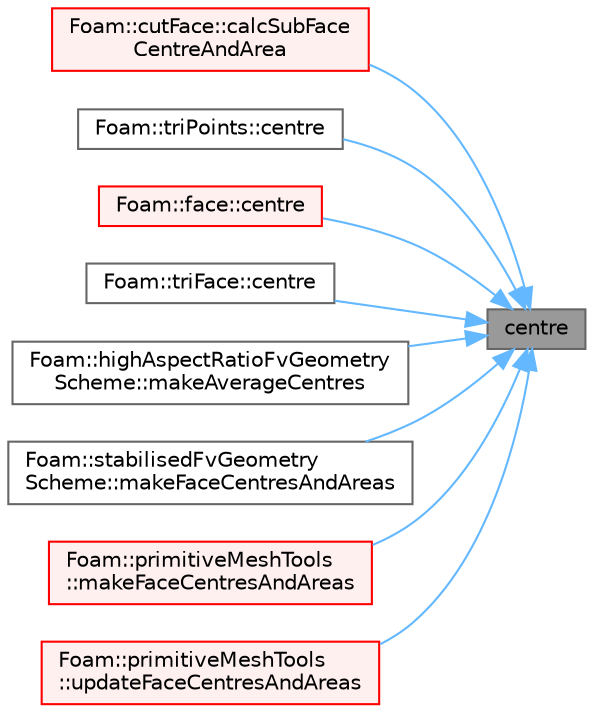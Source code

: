 digraph "centre"
{
 // LATEX_PDF_SIZE
  bgcolor="transparent";
  edge [fontname=Helvetica,fontsize=10,labelfontname=Helvetica,labelfontsize=10];
  node [fontname=Helvetica,fontsize=10,shape=box,height=0.2,width=0.4];
  rankdir="RL";
  Node1 [id="Node000001",label="centre",height=0.2,width=0.4,color="gray40", fillcolor="grey60", style="filled", fontcolor="black",tooltip=" "];
  Node1 -> Node2 [id="edge1_Node000001_Node000002",dir="back",color="steelblue1",style="solid",tooltip=" "];
  Node2 [id="Node000002",label="Foam::cutFace::calcSubFace\lCentreAndArea",height=0.2,width=0.4,color="red", fillcolor="#FFF0F0", style="filled",URL="$classFoam_1_1cutFace.html#a6f6a30f32970e4fd66a812b3b96eb343",tooltip=" "];
  Node1 -> Node9 [id="edge2_Node000001_Node000009",dir="back",color="steelblue1",style="solid",tooltip=" "];
  Node9 [id="Node000009",label="Foam::triPoints::centre",height=0.2,width=0.4,color="grey40", fillcolor="white", style="filled",URL="$classFoam_1_1triPoints.html#af2b25c7893e686c531b6d71155a8cf3c",tooltip=" "];
  Node1 -> Node10 [id="edge3_Node000001_Node000010",dir="back",color="steelblue1",style="solid",tooltip=" "];
  Node10 [id="Node000010",label="Foam::face::centre",height=0.2,width=0.4,color="red", fillcolor="#FFF0F0", style="filled",URL="$classFoam_1_1face.html#a769234b3e385f7ff7263f990396b2304",tooltip=" "];
  Node1 -> Node12 [id="edge4_Node000001_Node000012",dir="back",color="steelblue1",style="solid",tooltip=" "];
  Node12 [id="Node000012",label="Foam::triFace::centre",height=0.2,width=0.4,color="grey40", fillcolor="white", style="filled",URL="$classFoam_1_1triFace.html#a769234b3e385f7ff7263f990396b2304",tooltip=" "];
  Node1 -> Node13 [id="edge5_Node000001_Node000013",dir="back",color="steelblue1",style="solid",tooltip=" "];
  Node13 [id="Node000013",label="Foam::highAspectRatioFvGeometry\lScheme::makeAverageCentres",height=0.2,width=0.4,color="grey40", fillcolor="white", style="filled",URL="$classFoam_1_1highAspectRatioFvGeometryScheme.html#a74e4d054dbc3889e37e466fce6c3b7ac",tooltip=" "];
  Node1 -> Node14 [id="edge6_Node000001_Node000014",dir="back",color="steelblue1",style="solid",tooltip=" "];
  Node14 [id="Node000014",label="Foam::stabilisedFvGeometry\lScheme::makeFaceCentresAndAreas",height=0.2,width=0.4,color="grey40", fillcolor="white", style="filled",URL="$classFoam_1_1stabilisedFvGeometryScheme.html#a3e75f8c52300ebd00b83ca6f7191111e",tooltip=" "];
  Node1 -> Node15 [id="edge7_Node000001_Node000015",dir="back",color="steelblue1",style="solid",tooltip=" "];
  Node15 [id="Node000015",label="Foam::primitiveMeshTools\l::makeFaceCentresAndAreas",height=0.2,width=0.4,color="red", fillcolor="#FFF0F0", style="filled",URL="$classFoam_1_1primitiveMeshTools.html#a081c614c89b5546dec1cd7d54d55c03e",tooltip=" "];
  Node1 -> Node18 [id="edge8_Node000001_Node000018",dir="back",color="steelblue1",style="solid",tooltip=" "];
  Node18 [id="Node000018",label="Foam::primitiveMeshTools\l::updateFaceCentresAndAreas",height=0.2,width=0.4,color="red", fillcolor="#FFF0F0", style="filled",URL="$classFoam_1_1primitiveMeshTools.html#aa9e3ec90974d2a3e277f1f9030058a6f",tooltip=" "];
}
